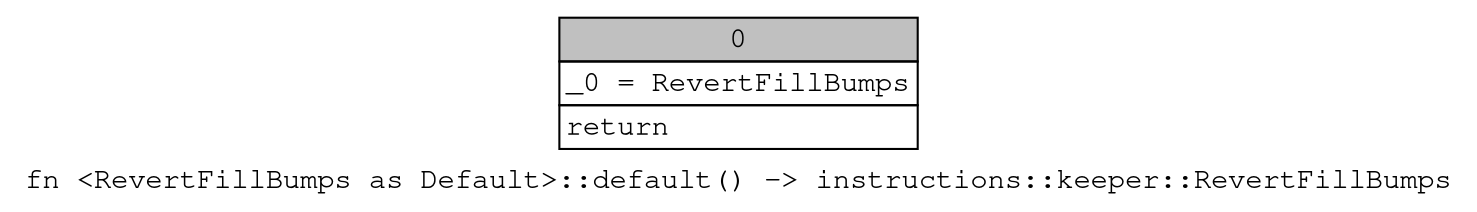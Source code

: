 digraph Mir_0_9436 {
    graph [fontname="Courier, monospace"];
    node [fontname="Courier, monospace"];
    edge [fontname="Courier, monospace"];
    label=<fn &lt;RevertFillBumps as Default&gt;::default() -&gt; instructions::keeper::RevertFillBumps<br align="left"/>>;
    bb0__0_9436 [shape="none", label=<<table border="0" cellborder="1" cellspacing="0"><tr><td bgcolor="gray" align="center" colspan="1">0</td></tr><tr><td align="left" balign="left">_0 = RevertFillBumps<br/></td></tr><tr><td align="left">return</td></tr></table>>];
}

